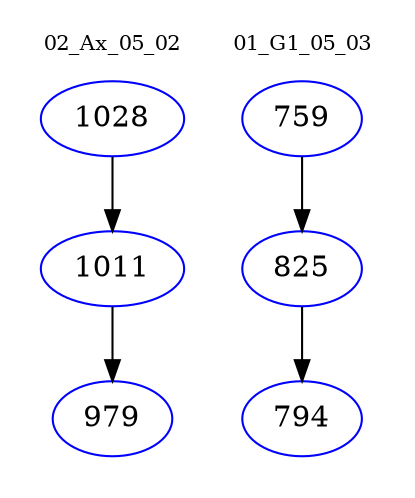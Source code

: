digraph{
subgraph cluster_0 {
color = white
label = "02_Ax_05_02";
fontsize=10;
T0_1028 [label="1028", color="blue"]
T0_1028 -> T0_1011 [color="black"]
T0_1011 [label="1011", color="blue"]
T0_1011 -> T0_979 [color="black"]
T0_979 [label="979", color="blue"]
}
subgraph cluster_1 {
color = white
label = "01_G1_05_03";
fontsize=10;
T1_759 [label="759", color="blue"]
T1_759 -> T1_825 [color="black"]
T1_825 [label="825", color="blue"]
T1_825 -> T1_794 [color="black"]
T1_794 [label="794", color="blue"]
}
}
